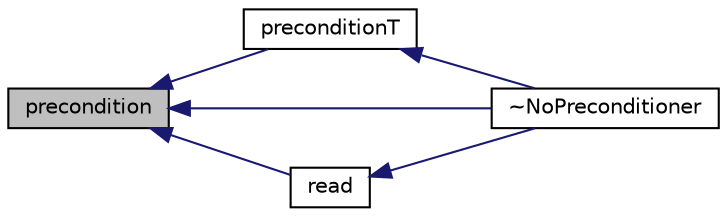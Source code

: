 digraph "precondition"
{
  bgcolor="transparent";
  edge [fontname="Helvetica",fontsize="10",labelfontname="Helvetica",labelfontsize="10"];
  node [fontname="Helvetica",fontsize="10",shape=record];
  rankdir="LR";
  Node14 [label="precondition",height=0.2,width=0.4,color="black", fillcolor="grey75", style="filled", fontcolor="black"];
  Node14 -> Node15 [dir="back",color="midnightblue",fontsize="10",style="solid",fontname="Helvetica"];
  Node15 [label="preconditionT",height=0.2,width=0.4,color="black",URL="$a28137.html#ab8f1fcaefaa3f2817b44c6aff1f8b5fb",tooltip="Return wT the transpose-matrix preconditioned form of. "];
  Node15 -> Node16 [dir="back",color="midnightblue",fontsize="10",style="solid",fontname="Helvetica"];
  Node16 [label="~NoPreconditioner",height=0.2,width=0.4,color="black",URL="$a28137.html#ad25be3f0bc970fac64d8202ff71de43d"];
  Node14 -> Node17 [dir="back",color="midnightblue",fontsize="10",style="solid",fontname="Helvetica"];
  Node17 [label="read",height=0.2,width=0.4,color="black",URL="$a28137.html#a8026c541af638801b7ba29af23b5a4a3",tooltip="Read and reset the preconditioner parameters from the given. "];
  Node17 -> Node16 [dir="back",color="midnightblue",fontsize="10",style="solid",fontname="Helvetica"];
  Node14 -> Node16 [dir="back",color="midnightblue",fontsize="10",style="solid",fontname="Helvetica"];
}
